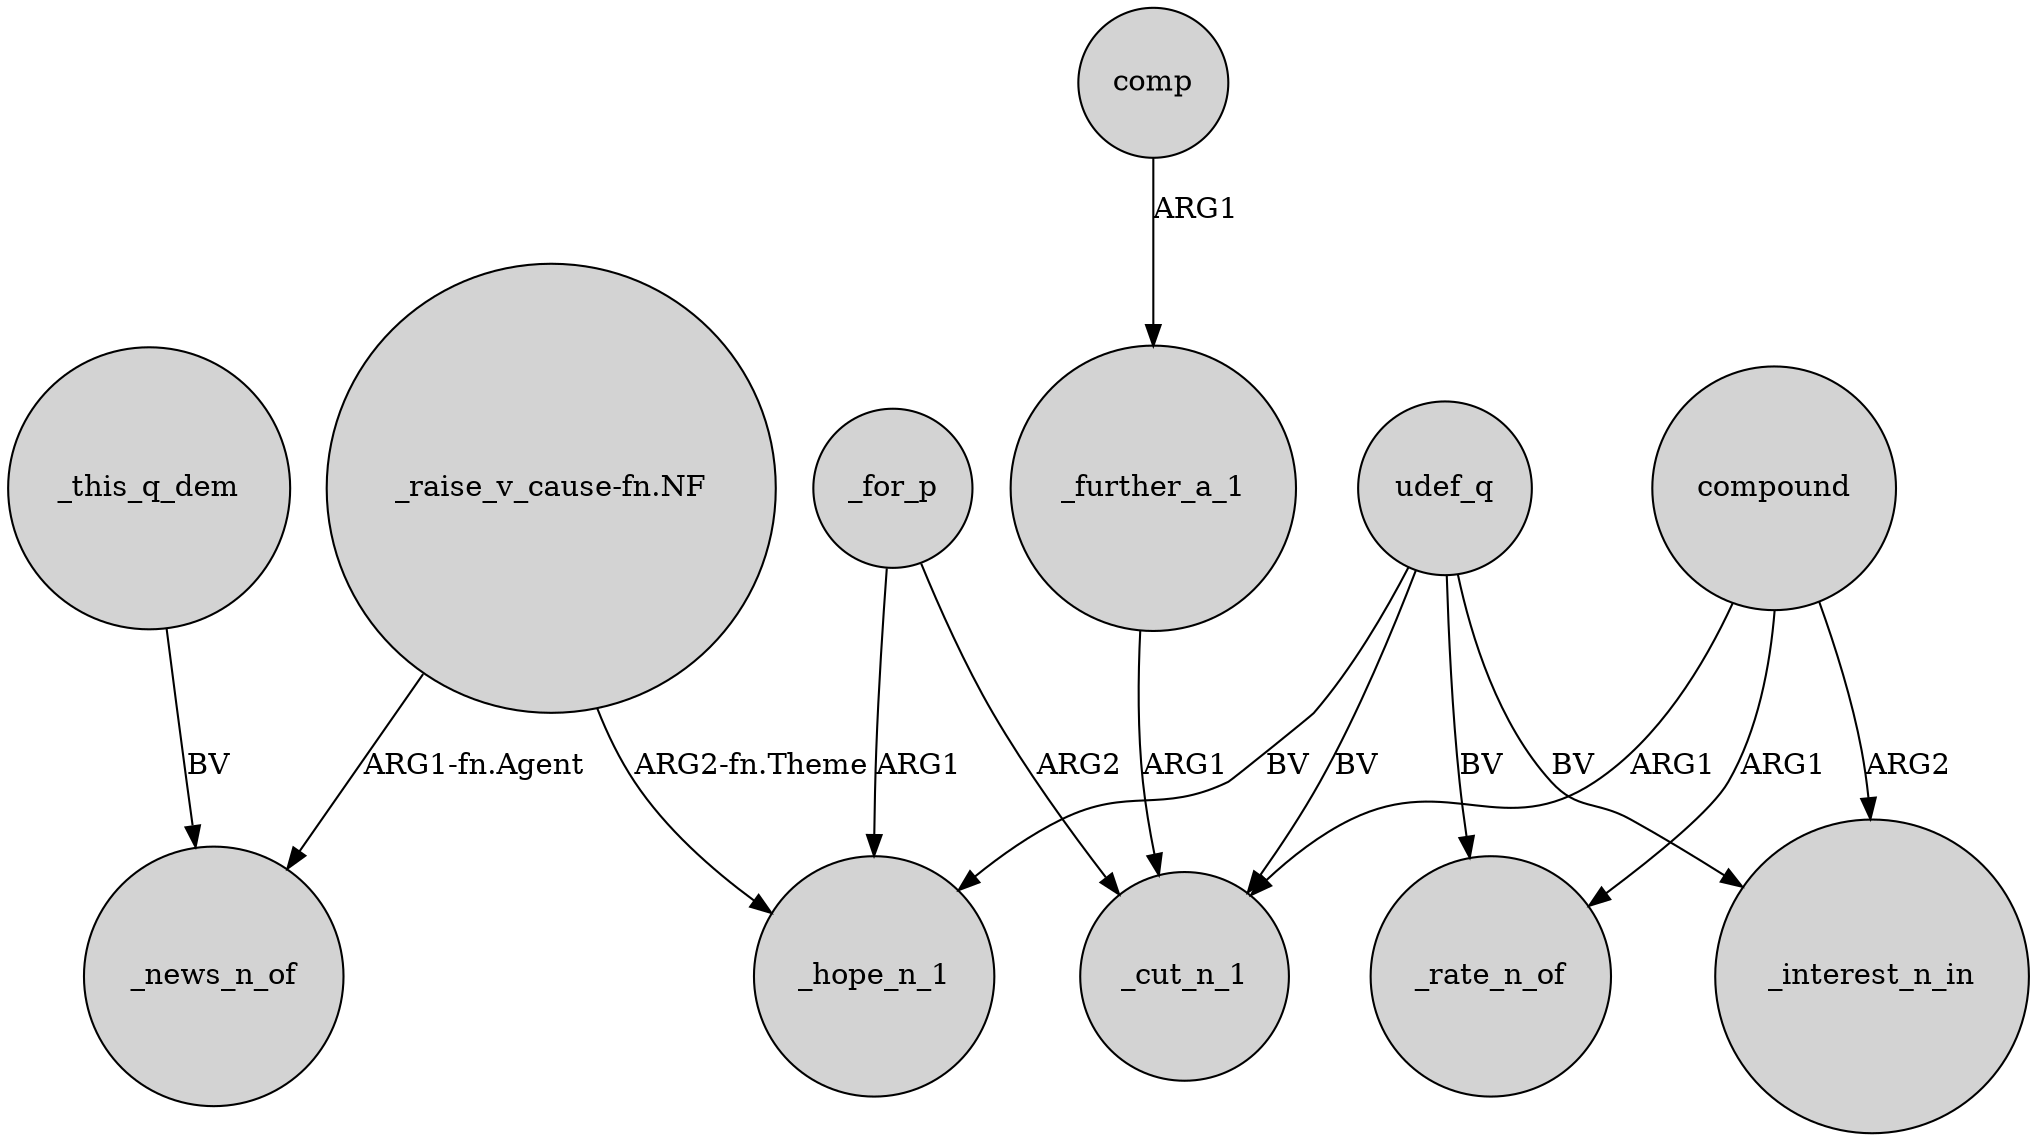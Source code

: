 digraph {
	node [shape=circle style=filled]
	"_raise_v_cause-fn.NF" -> _news_n_of [label="ARG1-fn.Agent"]
	compound -> _rate_n_of [label=ARG1]
	_for_p -> _hope_n_1 [label=ARG1]
	udef_q -> _rate_n_of [label=BV]
	compound -> _cut_n_1 [label=ARG1]
	comp -> _further_a_1 [label=ARG1]
	udef_q -> _interest_n_in [label=BV]
	_this_q_dem -> _news_n_of [label=BV]
	udef_q -> _cut_n_1 [label=BV]
	compound -> _interest_n_in [label=ARG2]
	"_raise_v_cause-fn.NF" -> _hope_n_1 [label="ARG2-fn.Theme"]
	_for_p -> _cut_n_1 [label=ARG2]
	udef_q -> _hope_n_1 [label=BV]
	_further_a_1 -> _cut_n_1 [label=ARG1]
}
